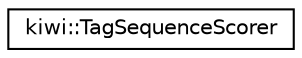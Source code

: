 digraph "Graphical Class Hierarchy"
{
 // LATEX_PDF_SIZE
  edge [fontname="Helvetica",fontsize="10",labelfontname="Helvetica",labelfontsize="10"];
  node [fontname="Helvetica",fontsize="10",shape=record];
  rankdir="LR";
  Node0 [label="kiwi::TagSequenceScorer",height=0.2,width=0.4,color="black", fillcolor="white", style="filled",URL="$classkiwi_1_1TagSequenceScorer.html",tooltip=" "];
}
